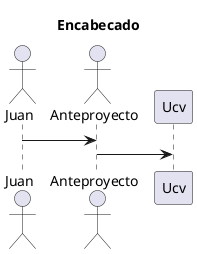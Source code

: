 @startuml
    title Encabecado

    actor   Juan
    actor   Anteproyecto
    Juan -> Anteproyecto
    Anteproyecto ->Ucv 
@enduml